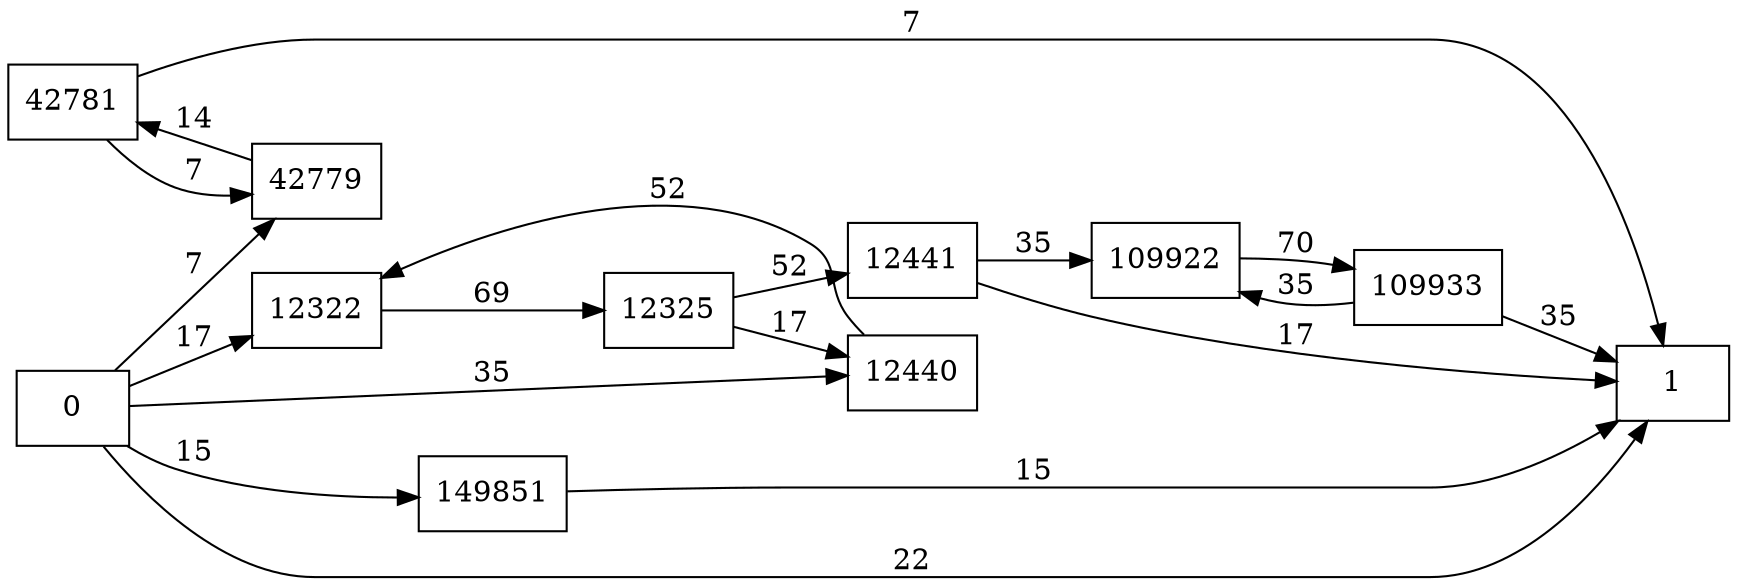digraph {
	graph [rankdir=LR]
	node [shape=rectangle]
	12322 -> 12325 [label=69]
	12325 -> 12441 [label=52]
	12325 -> 12440 [label=17]
	12440 -> 12322 [label=52]
	12441 -> 1 [label=17]
	12441 -> 109922 [label=35]
	42779 -> 42781 [label=14]
	42781 -> 42779 [label=7]
	42781 -> 1 [label=7]
	109922 -> 109933 [label=70]
	109933 -> 109922 [label=35]
	109933 -> 1 [label=35]
	149851 -> 1 [label=15]
	0 -> 12322 [label=17]
	0 -> 42779 [label=7]
	0 -> 1 [label=22]
	0 -> 12440 [label=35]
	0 -> 149851 [label=15]
}
